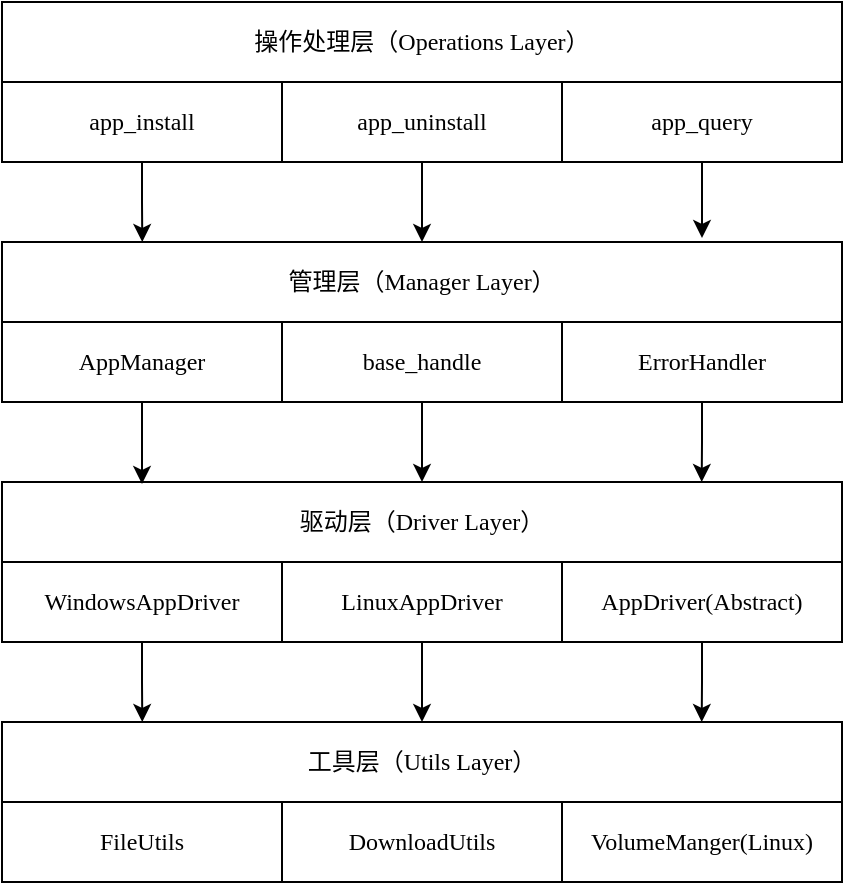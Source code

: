 <mxfile version="26.2.12" pages="4">
  <diagram name="应用管理架构" id="xp7nAYu0gN9C_gB3B9_X">
    <mxGraphModel dx="706" dy="451" grid="1" gridSize="10" guides="1" tooltips="1" connect="1" arrows="1" fold="1" page="1" pageScale="1" pageWidth="827" pageHeight="1169" math="0" shadow="0">
      <root>
        <mxCell id="0" />
        <mxCell id="1" parent="0" />
        <mxCell id="y2FFKVEh2QQAg2XDI28p-1" value="操作处理层（Operations Layer）" style="rounded=0;whiteSpace=wrap;html=1;hachureGap=4;fontFamily=Maple Mono NF;" vertex="1" parent="1">
          <mxGeometry x="80" y="80" width="420" height="40" as="geometry" />
        </mxCell>
        <mxCell id="y2FFKVEh2QQAg2XDI28p-2" value="app_install" style="rounded=0;whiteSpace=wrap;html=1;hachureGap=4;fontFamily=Maple Mono NF;fontSize=12;" vertex="1" parent="1">
          <mxGeometry x="80" y="120" width="140" height="40" as="geometry" />
        </mxCell>
        <mxCell id="y2FFKVEh2QQAg2XDI28p-18" style="edgeStyle=orthogonalEdgeStyle;rounded=0;hachureGap=4;orthogonalLoop=1;jettySize=auto;html=1;entryX=0.5;entryY=0;entryDx=0;entryDy=0;fontFamily=Maple Mono NF;" edge="1" parent="1" source="y2FFKVEh2QQAg2XDI28p-3" target="y2FFKVEh2QQAg2XDI28p-5">
          <mxGeometry relative="1" as="geometry" />
        </mxCell>
        <mxCell id="y2FFKVEh2QQAg2XDI28p-3" value="app_uninstall" style="rounded=0;whiteSpace=wrap;html=1;hachureGap=4;fontFamily=Maple Mono NF;fontSize=12;" vertex="1" parent="1">
          <mxGeometry x="220" y="120" width="140" height="40" as="geometry" />
        </mxCell>
        <mxCell id="y2FFKVEh2QQAg2XDI28p-4" value="app_query" style="rounded=0;whiteSpace=wrap;html=1;hachureGap=4;fontFamily=Maple Mono NF;fontSize=12;" vertex="1" parent="1">
          <mxGeometry x="360" y="120" width="140" height="40" as="geometry" />
        </mxCell>
        <mxCell id="y2FFKVEh2QQAg2XDI28p-5" value="管理层（Manager Layer）" style="rounded=0;whiteSpace=wrap;html=1;hachureGap=4;fontFamily=Maple Mono NF;" vertex="1" parent="1">
          <mxGeometry x="80" y="200" width="420" height="40" as="geometry" />
        </mxCell>
        <mxCell id="y2FFKVEh2QQAg2XDI28p-6" value="AppManager" style="rounded=0;whiteSpace=wrap;html=1;hachureGap=4;fontFamily=Maple Mono NF;fontSize=12;" vertex="1" parent="1">
          <mxGeometry x="80" y="240" width="140" height="40" as="geometry" />
        </mxCell>
        <mxCell id="y2FFKVEh2QQAg2XDI28p-21" style="edgeStyle=orthogonalEdgeStyle;rounded=0;hachureGap=4;orthogonalLoop=1;jettySize=auto;html=1;entryX=0.5;entryY=0;entryDx=0;entryDy=0;fontFamily=Maple Mono NF;" edge="1" parent="1" source="y2FFKVEh2QQAg2XDI28p-7" target="y2FFKVEh2QQAg2XDI28p-9">
          <mxGeometry relative="1" as="geometry" />
        </mxCell>
        <mxCell id="y2FFKVEh2QQAg2XDI28p-7" value="base_handle" style="rounded=0;whiteSpace=wrap;html=1;hachureGap=4;fontFamily=Maple Mono NF;fontSize=12;" vertex="1" parent="1">
          <mxGeometry x="220" y="240" width="140" height="40" as="geometry" />
        </mxCell>
        <mxCell id="y2FFKVEh2QQAg2XDI28p-8" value="ErrorHandler" style="rounded=0;whiteSpace=wrap;html=1;hachureGap=4;fontFamily=Maple Mono NF;fontSize=12;" vertex="1" parent="1">
          <mxGeometry x="360" y="240" width="140" height="40" as="geometry" />
        </mxCell>
        <mxCell id="y2FFKVEh2QQAg2XDI28p-9" value="驱动层（Driver Layer）" style="rounded=0;whiteSpace=wrap;html=1;hachureGap=4;fontFamily=Maple Mono NF;" vertex="1" parent="1">
          <mxGeometry x="80" y="320" width="420" height="40" as="geometry" />
        </mxCell>
        <mxCell id="y2FFKVEh2QQAg2XDI28p-10" value="WindowsAppDriver" style="rounded=0;whiteSpace=wrap;html=1;hachureGap=4;fontFamily=Maple Mono NF;fontSize=12;" vertex="1" parent="1">
          <mxGeometry x="80" y="360" width="140" height="40" as="geometry" />
        </mxCell>
        <mxCell id="y2FFKVEh2QQAg2XDI28p-24" style="edgeStyle=orthogonalEdgeStyle;rounded=0;hachureGap=4;orthogonalLoop=1;jettySize=auto;html=1;entryX=0.5;entryY=0;entryDx=0;entryDy=0;fontFamily=Maple Mono NF;" edge="1" parent="1" source="y2FFKVEh2QQAg2XDI28p-11" target="y2FFKVEh2QQAg2XDI28p-13">
          <mxGeometry relative="1" as="geometry" />
        </mxCell>
        <mxCell id="y2FFKVEh2QQAg2XDI28p-11" value="LinuxAppDriver" style="rounded=0;whiteSpace=wrap;html=1;hachureGap=4;fontFamily=Maple Mono NF;fontSize=12;" vertex="1" parent="1">
          <mxGeometry x="220" y="360" width="140" height="40" as="geometry" />
        </mxCell>
        <mxCell id="y2FFKVEh2QQAg2XDI28p-12" value="AppDriver(Abstract)" style="rounded=0;whiteSpace=wrap;html=1;hachureGap=4;fontFamily=Maple Mono NF;fontSize=12;" vertex="1" parent="1">
          <mxGeometry x="360" y="360" width="140" height="40" as="geometry" />
        </mxCell>
        <mxCell id="y2FFKVEh2QQAg2XDI28p-13" value="工具层（Utils Layer）" style="rounded=0;whiteSpace=wrap;html=1;hachureGap=4;fontFamily=Maple Mono NF;" vertex="1" parent="1">
          <mxGeometry x="80" y="440" width="420" height="40" as="geometry" />
        </mxCell>
        <mxCell id="y2FFKVEh2QQAg2XDI28p-14" value="FileUtils" style="rounded=0;whiteSpace=wrap;html=1;hachureGap=4;fontFamily=Maple Mono NF;fontSize=12;" vertex="1" parent="1">
          <mxGeometry x="80" y="480" width="140" height="40" as="geometry" />
        </mxCell>
        <mxCell id="y2FFKVEh2QQAg2XDI28p-15" value="DownloadUtils" style="rounded=0;whiteSpace=wrap;html=1;hachureGap=4;fontFamily=Maple Mono NF;fontSize=12;" vertex="1" parent="1">
          <mxGeometry x="220" y="480" width="140" height="40" as="geometry" />
        </mxCell>
        <mxCell id="y2FFKVEh2QQAg2XDI28p-16" value="VolumeManger(Linux)" style="rounded=0;whiteSpace=wrap;html=1;hachureGap=4;fontFamily=Maple Mono NF;fontSize=12;" vertex="1" parent="1">
          <mxGeometry x="360" y="480" width="140" height="40" as="geometry" />
        </mxCell>
        <mxCell id="y2FFKVEh2QQAg2XDI28p-17" style="edgeStyle=orthogonalEdgeStyle;rounded=0;hachureGap=4;orthogonalLoop=1;jettySize=auto;html=1;entryX=0.167;entryY=0;entryDx=0;entryDy=0;entryPerimeter=0;fontFamily=Maple Mono NF;" edge="1" parent="1" source="y2FFKVEh2QQAg2XDI28p-2" target="y2FFKVEh2QQAg2XDI28p-5">
          <mxGeometry relative="1" as="geometry" />
        </mxCell>
        <mxCell id="y2FFKVEh2QQAg2XDI28p-19" style="edgeStyle=orthogonalEdgeStyle;rounded=0;hachureGap=4;orthogonalLoop=1;jettySize=auto;html=1;fontFamily=Maple Mono NF;" edge="1" parent="1" source="y2FFKVEh2QQAg2XDI28p-4">
          <mxGeometry relative="1" as="geometry">
            <mxPoint x="430" y="198" as="targetPoint" />
          </mxGeometry>
        </mxCell>
        <mxCell id="y2FFKVEh2QQAg2XDI28p-20" style="edgeStyle=orthogonalEdgeStyle;rounded=0;hachureGap=4;orthogonalLoop=1;jettySize=auto;html=1;fontFamily=Maple Mono NF;" edge="1" parent="1" source="y2FFKVEh2QQAg2XDI28p-6">
          <mxGeometry relative="1" as="geometry">
            <mxPoint x="150" y="321" as="targetPoint" />
          </mxGeometry>
        </mxCell>
        <mxCell id="y2FFKVEh2QQAg2XDI28p-22" style="edgeStyle=orthogonalEdgeStyle;rounded=0;hachureGap=4;orthogonalLoop=1;jettySize=auto;html=1;entryX=0.833;entryY=0;entryDx=0;entryDy=0;entryPerimeter=0;fontFamily=Maple Mono NF;" edge="1" parent="1" source="y2FFKVEh2QQAg2XDI28p-8" target="y2FFKVEh2QQAg2XDI28p-9">
          <mxGeometry relative="1" as="geometry" />
        </mxCell>
        <mxCell id="y2FFKVEh2QQAg2XDI28p-23" style="edgeStyle=orthogonalEdgeStyle;rounded=0;hachureGap=4;orthogonalLoop=1;jettySize=auto;html=1;entryX=0.167;entryY=0;entryDx=0;entryDy=0;entryPerimeter=0;fontFamily=Maple Mono NF;" edge="1" parent="1" source="y2FFKVEh2QQAg2XDI28p-10" target="y2FFKVEh2QQAg2XDI28p-13">
          <mxGeometry relative="1" as="geometry" />
        </mxCell>
        <mxCell id="y2FFKVEh2QQAg2XDI28p-25" style="edgeStyle=orthogonalEdgeStyle;rounded=0;hachureGap=4;orthogonalLoop=1;jettySize=auto;html=1;entryX=0.833;entryY=0;entryDx=0;entryDy=0;entryPerimeter=0;fontFamily=Maple Mono NF;" edge="1" parent="1" source="y2FFKVEh2QQAg2XDI28p-12" target="y2FFKVEh2QQAg2XDI28p-13">
          <mxGeometry relative="1" as="geometry" />
        </mxCell>
      </root>
    </mxGraphModel>
  </diagram>
  <diagram name="应用管理架构详细" id="3dsDOWbQ8F4OqnkygKAp">
    <mxGraphModel dx="706" dy="451" grid="1" gridSize="10" guides="1" tooltips="1" connect="1" arrows="1" fold="1" page="1" pageScale="1" pageWidth="827" pageHeight="1169" math="0" shadow="0">
      <root>
        <mxCell id="Dw6n-JA-SmB9W-c3Jcq3-0" />
        <mxCell id="Dw6n-JA-SmB9W-c3Jcq3-1" parent="Dw6n-JA-SmB9W-c3Jcq3-0" />
        <mxCell id="yfdzMgXX1jfNYUqCiJxd-4" style="edgeStyle=orthogonalEdgeStyle;rounded=0;orthogonalLoop=1;jettySize=auto;html=1;fontFamily=Maple Mono NF;" edge="1" parent="Dw6n-JA-SmB9W-c3Jcq3-1" source="Dw6n-JA-SmB9W-c3Jcq3-2" target="yqtZxMUpMlfcbRjiKDG6-0">
          <mxGeometry relative="1" as="geometry" />
        </mxCell>
        <mxCell id="Dw6n-JA-SmB9W-c3Jcq3-2" value="WebSocket Client" style="rounded=0;whiteSpace=wrap;html=1;hachureGap=4;fontFamily=Maple Mono NF;" vertex="1" parent="Dw6n-JA-SmB9W-c3Jcq3-1">
          <mxGeometry x="80" y="80" width="80" height="80" as="geometry" />
        </mxCell>
        <mxCell id="yfdzMgXX1jfNYUqCiJxd-5" style="edgeStyle=orthogonalEdgeStyle;rounded=0;orthogonalLoop=1;jettySize=auto;html=1;entryX=0.5;entryY=0;entryDx=0;entryDy=0;fontFamily=Maple Mono NF;" edge="1" parent="Dw6n-JA-SmB9W-c3Jcq3-1" source="yqtZxMUpMlfcbRjiKDG6-0" target="yqtZxMUpMlfcbRjiKDG6-1">
          <mxGeometry relative="1" as="geometry" />
        </mxCell>
        <mxCell id="yqtZxMUpMlfcbRjiKDG6-0" value="Agent&lt;br&gt;Manager" style="rounded=0;whiteSpace=wrap;html=1;hachureGap=4;fontFamily=Maple Mono NF;" vertex="1" parent="Dw6n-JA-SmB9W-c3Jcq3-1">
          <mxGeometry x="240" y="80" width="80" height="80" as="geometry" />
        </mxCell>
        <mxCell id="yfdzMgXX1jfNYUqCiJxd-6" style="edgeStyle=orthogonalEdgeStyle;rounded=0;orthogonalLoop=1;jettySize=auto;html=1;entryX=0.5;entryY=0;entryDx=0;entryDy=0;fontFamily=Maple Mono NF;" edge="1" parent="Dw6n-JA-SmB9W-c3Jcq3-1" source="yqtZxMUpMlfcbRjiKDG6-1" target="hrm3_6YKBRxS-cNyLI_7-0">
          <mxGeometry relative="1" as="geometry" />
        </mxCell>
        <mxCell id="yqtZxMUpMlfcbRjiKDG6-1" value="App&lt;br&gt;Manager" style="rounded=0;whiteSpace=wrap;html=1;hachureGap=4;fontFamily=Maple Mono NF;" vertex="1" parent="Dw6n-JA-SmB9W-c3Jcq3-1">
          <mxGeometry x="240" y="200" width="80" height="80" as="geometry" />
        </mxCell>
        <mxCell id="a0R2GxuvqBf43XW_1lpw-0" style="edgeStyle=orthogonalEdgeStyle;rounded=0;orthogonalLoop=1;jettySize=auto;html=1;fontFamily=Maple Mono NF;" edge="1" parent="Dw6n-JA-SmB9W-c3Jcq3-1" source="hrm3_6YKBRxS-cNyLI_7-0" target="yfdzMgXX1jfNYUqCiJxd-18">
          <mxGeometry relative="1" as="geometry" />
        </mxCell>
        <mxCell id="a0R2GxuvqBf43XW_1lpw-2" style="edgeStyle=orthogonalEdgeStyle;rounded=0;orthogonalLoop=1;jettySize=auto;html=1;entryX=0;entryY=0.5;entryDx=0;entryDy=0;fontFamily=Maple Mono NF;" edge="1" parent="Dw6n-JA-SmB9W-c3Jcq3-1" source="hrm3_6YKBRxS-cNyLI_7-0" target="yfdzMgXX1jfNYUqCiJxd-3">
          <mxGeometry relative="1" as="geometry" />
        </mxCell>
        <mxCell id="hrm3_6YKBRxS-cNyLI_7-0" value="App&lt;br&gt;Driver" style="rounded=0;whiteSpace=wrap;html=1;hachureGap=4;fontFamily=Maple Mono NF;" vertex="1" parent="Dw6n-JA-SmB9W-c3Jcq3-1">
          <mxGeometry x="240" y="320" width="80" height="80" as="geometry" />
        </mxCell>
        <mxCell id="yfdzMgXX1jfNYUqCiJxd-7" style="edgeStyle=orthogonalEdgeStyle;rounded=0;orthogonalLoop=1;jettySize=auto;html=1;entryX=0;entryY=0.5;entryDx=0;entryDy=0;fontFamily=Maple Mono NF;" edge="1" parent="Dw6n-JA-SmB9W-c3Jcq3-1" source="hrm3_6YKBRxS-cNyLI_7-1" target="hrm3_6YKBRxS-cNyLI_7-0">
          <mxGeometry relative="1" as="geometry" />
        </mxCell>
        <mxCell id="hrm3_6YKBRxS-cNyLI_7-1" value="Linux&lt;br&gt;AppDriver" style="rounded=0;whiteSpace=wrap;html=1;hachureGap=4;fontFamily=Maple Mono NF;" vertex="1" parent="Dw6n-JA-SmB9W-c3Jcq3-1">
          <mxGeometry x="80" y="240" width="80" height="80" as="geometry" />
        </mxCell>
        <mxCell id="yfdzMgXX1jfNYUqCiJxd-8" style="edgeStyle=orthogonalEdgeStyle;rounded=0;orthogonalLoop=1;jettySize=auto;html=1;fontFamily=Maple Mono NF;" edge="1" parent="Dw6n-JA-SmB9W-c3Jcq3-1" source="hrm3_6YKBRxS-cNyLI_7-2" target="hrm3_6YKBRxS-cNyLI_7-0">
          <mxGeometry relative="1" as="geometry" />
        </mxCell>
        <mxCell id="hrm3_6YKBRxS-cNyLI_7-2" value="Windows&lt;br&gt;AppDriver" style="rounded=0;whiteSpace=wrap;html=1;hachureGap=4;fontFamily=Maple Mono NF;" vertex="1" parent="Dw6n-JA-SmB9W-c3Jcq3-1">
          <mxGeometry x="80" y="400" width="80" height="80" as="geometry" />
        </mxCell>
        <mxCell id="hrm3_6YKBRxS-cNyLI_7-4" value="AppInstallRequest&lt;div&gt;&lt;br&gt;&lt;/div&gt;" style="rounded=0;whiteSpace=wrap;html=1;hachureGap=4;fontFamily=Maple Mono NF;verticalAlign=top;" vertex="1" parent="Dw6n-JA-SmB9W-c3Jcq3-1">
          <mxGeometry x="400" y="170" width="140" height="30" as="geometry" />
        </mxCell>
        <mxCell id="hrm3_6YKBRxS-cNyLI_7-5" value="AppUninstallRequest&lt;div&gt;&lt;br&gt;&lt;/div&gt;" style="rounded=0;whiteSpace=wrap;html=1;hachureGap=4;fontFamily=Maple Mono NF;verticalAlign=top;" vertex="1" parent="Dw6n-JA-SmB9W-c3Jcq3-1">
          <mxGeometry x="400" y="200" width="140" height="30" as="geometry" />
        </mxCell>
        <mxCell id="yfdzMgXX1jfNYUqCiJxd-0" value="AppStatus" style="rounded=0;whiteSpace=wrap;html=1;hachureGap=4;fontFamily=Maple Mono NF;verticalAlign=top;" vertex="1" parent="Dw6n-JA-SmB9W-c3Jcq3-1">
          <mxGeometry x="400" y="260" width="140" height="30" as="geometry" />
        </mxCell>
        <mxCell id="yfdzMgXX1jfNYUqCiJxd-1" value="AppQueryRequest&lt;div&gt;&lt;br&gt;&lt;/div&gt;" style="rounded=0;whiteSpace=wrap;html=1;hachureGap=4;fontFamily=Maple Mono NF;verticalAlign=top;" vertex="1" parent="Dw6n-JA-SmB9W-c3Jcq3-1">
          <mxGeometry x="400" y="230" width="140" height="30" as="geometry" />
        </mxCell>
        <mxCell id="yfdzMgXX1jfNYUqCiJxd-2" value="AppInfo" style="rounded=0;whiteSpace=wrap;html=1;hachureGap=4;fontFamily=Maple Mono NF;verticalAlign=top;" vertex="1" parent="Dw6n-JA-SmB9W-c3Jcq3-1">
          <mxGeometry x="400" y="290" width="140" height="30" as="geometry" />
        </mxCell>
        <mxCell id="yfdzMgXX1jfNYUqCiJxd-3" value="&lt;div&gt;数据模型&lt;/div&gt;" style="rounded=0;whiteSpace=wrap;html=1;hachureGap=4;fontFamily=Maple Mono NF;verticalAlign=top;" vertex="1" parent="Dw6n-JA-SmB9W-c3Jcq3-1">
          <mxGeometry x="400" y="140" width="140" height="30" as="geometry" />
        </mxCell>
        <mxCell id="yfdzMgXX1jfNYUqCiJxd-13" value="&lt;div&gt;DownloadUtils&lt;/div&gt;" style="rounded=0;whiteSpace=wrap;html=1;hachureGap=4;fontFamily=Maple Mono NF;verticalAlign=top;" vertex="1" parent="Dw6n-JA-SmB9W-c3Jcq3-1">
          <mxGeometry x="400" y="430" width="140" height="30" as="geometry" />
        </mxCell>
        <mxCell id="yfdzMgXX1jfNYUqCiJxd-14" value="&lt;div&gt;FileUtils&lt;/div&gt;" style="rounded=0;whiteSpace=wrap;html=1;hachureGap=4;fontFamily=Maple Mono NF;verticalAlign=top;" vertex="1" parent="Dw6n-JA-SmB9W-c3Jcq3-1">
          <mxGeometry x="400" y="460" width="140" height="30" as="geometry" />
        </mxCell>
        <mxCell id="a0R2GxuvqBf43XW_1lpw-5" style="edgeStyle=orthogonalEdgeStyle;rounded=0;orthogonalLoop=1;jettySize=auto;html=1;fontFamily=Maple Mono NF;" edge="1" parent="Dw6n-JA-SmB9W-c3Jcq3-1" source="yfdzMgXX1jfNYUqCiJxd-16" target="a0R2GxuvqBf43XW_1lpw-3">
          <mxGeometry relative="1" as="geometry" />
        </mxCell>
        <mxCell id="yfdzMgXX1jfNYUqCiJxd-16" value="&lt;div&gt;VolumeManger&lt;/div&gt;" style="rounded=0;whiteSpace=wrap;html=1;hachureGap=4;fontFamily=Maple Mono NF;verticalAlign=top;" vertex="1" parent="Dw6n-JA-SmB9W-c3Jcq3-1">
          <mxGeometry x="400" y="490" width="140" height="30" as="geometry" />
        </mxCell>
        <mxCell id="yfdzMgXX1jfNYUqCiJxd-18" value="组件" style="rounded=0;whiteSpace=wrap;html=1;hachureGap=4;fontFamily=Maple Mono NF;verticalAlign=top;" vertex="1" parent="Dw6n-JA-SmB9W-c3Jcq3-1">
          <mxGeometry x="400" y="400" width="140" height="30" as="geometry" />
        </mxCell>
        <mxCell id="a0R2GxuvqBf43XW_1lpw-6" style="edgeStyle=orthogonalEdgeStyle;rounded=0;orthogonalLoop=1;jettySize=auto;html=1;fontFamily=Maple Mono NF;" edge="1" parent="Dw6n-JA-SmB9W-c3Jcq3-1" source="a0R2GxuvqBf43XW_1lpw-3" target="a0R2GxuvqBf43XW_1lpw-4">
          <mxGeometry relative="1" as="geometry" />
        </mxCell>
        <mxCell id="a0R2GxuvqBf43XW_1lpw-3" value="&lt;div&gt;VolumeDrvier&lt;/div&gt;" style="rounded=0;whiteSpace=wrap;html=1;hachureGap=4;fontFamily=Maple Mono NF;verticalAlign=top;" vertex="1" parent="Dw6n-JA-SmB9W-c3Jcq3-1">
          <mxGeometry x="570" y="490" width="140" height="30" as="geometry" />
        </mxCell>
        <mxCell id="a0R2GxuvqBf43XW_1lpw-4" value="&lt;div&gt;LVMVolumeDrvier&lt;/div&gt;" style="rounded=0;whiteSpace=wrap;html=1;hachureGap=4;fontFamily=Maple Mono NF;verticalAlign=top;" vertex="1" parent="Dw6n-JA-SmB9W-c3Jcq3-1">
          <mxGeometry x="740" y="490" width="140" height="30" as="geometry" />
        </mxCell>
        <mxCell id="a0R2GxuvqBf43XW_1lpw-8" value="WebSocket客户端" style="text;strokeColor=none;align=center;fillColor=none;html=1;verticalAlign=middle;whiteSpace=wrap;rounded=0;fontFamily=Maple Mono NF;" vertex="1" parent="Dw6n-JA-SmB9W-c3Jcq3-1">
          <mxGeometry x="60" y="50" width="120" height="30" as="geometry" />
        </mxCell>
        <mxCell id="Y9igeErPg-ZZf1_OGYMn-0" value="核心管理器" style="text;strokeColor=none;align=center;fillColor=none;html=1;verticalAlign=middle;whiteSpace=wrap;rounded=0;fontFamily=Maple Mono NF;" vertex="1" parent="Dw6n-JA-SmB9W-c3Jcq3-1">
          <mxGeometry x="220" y="50" width="120" height="30" as="geometry" />
        </mxCell>
        <mxCell id="Y9igeErPg-ZZf1_OGYMn-1" value="驱动" style="text;strokeColor=none;align=center;fillColor=none;html=1;verticalAlign=middle;whiteSpace=wrap;rounded=0;fontFamily=Maple Mono NF;" vertex="1" parent="Dw6n-JA-SmB9W-c3Jcq3-1">
          <mxGeometry x="220" y="400" width="120" height="30" as="geometry" />
        </mxCell>
        <mxCell id="Y9igeErPg-ZZf1_OGYMn-2" value="Linux驱动" style="text;strokeColor=none;align=center;fillColor=none;html=1;verticalAlign=middle;whiteSpace=wrap;rounded=0;fontFamily=Maple Mono NF;" vertex="1" parent="Dw6n-JA-SmB9W-c3Jcq3-1">
          <mxGeometry x="60" y="210" width="120" height="30" as="geometry" />
        </mxCell>
        <mxCell id="Y9igeErPg-ZZf1_OGYMn-3" value="Windows驱动" style="text;strokeColor=none;align=center;fillColor=none;html=1;verticalAlign=middle;whiteSpace=wrap;rounded=0;fontFamily=Maple Mono NF;" vertex="1" parent="Dw6n-JA-SmB9W-c3Jcq3-1">
          <mxGeometry x="60" y="370" width="120" height="30" as="geometry" />
        </mxCell>
        <mxCell id="Y9igeErPg-ZZf1_OGYMn-4" value="Volume驱动" style="text;strokeColor=none;align=center;fillColor=none;html=1;verticalAlign=middle;whiteSpace=wrap;rounded=0;fontFamily=Maple Mono NF;" vertex="1" parent="Dw6n-JA-SmB9W-c3Jcq3-1">
          <mxGeometry x="580" y="460" width="120" height="30" as="geometry" />
        </mxCell>
        <mxCell id="Y9igeErPg-ZZf1_OGYMn-5" value="LVM驱动" style="text;strokeColor=none;align=center;fillColor=none;html=1;verticalAlign=middle;whiteSpace=wrap;rounded=0;fontFamily=Maple Mono NF;" vertex="1" parent="Dw6n-JA-SmB9W-c3Jcq3-1">
          <mxGeometry x="750" y="460" width="120" height="30" as="geometry" />
        </mxCell>
      </root>
    </mxGraphModel>
  </diagram>
  <diagram name="应用安装流程图" id="ytVdSLYLGQABuCcvOuDY">
    <mxGraphModel dx="706" dy="451" grid="1" gridSize="10" guides="1" tooltips="1" connect="1" arrows="1" fold="1" page="1" pageScale="1" pageWidth="827" pageHeight="1169" math="0" shadow="0">
      <root>
        <mxCell id="v9pKxvC1FubNR82RC-i7-0" />
        <mxCell id="v9pKxvC1FubNR82RC-i7-1" parent="v9pKxvC1FubNR82RC-i7-0" />
        <mxCell id="O1ZlsdVBt1JrNouo5L_t-18" style="edgeStyle=orthogonalEdgeStyle;rounded=0;orthogonalLoop=1;jettySize=auto;html=1;entryX=0.5;entryY=0;entryDx=0;entryDy=0;" edge="1" parent="v9pKxvC1FubNR82RC-i7-1" source="v9pKxvC1FubNR82RC-i7-3" target="O1ZlsdVBt1JrNouo5L_t-1">
          <mxGeometry relative="1" as="geometry" />
        </mxCell>
        <mxCell id="v9pKxvC1FubNR82RC-i7-3" value="接收WebSocket消息" style="rounded=1;whiteSpace=wrap;html=1;hachureGap=4;fontFamily=Maple Mono NF;" vertex="1" parent="v9pKxvC1FubNR82RC-i7-1">
          <mxGeometry x="200" y="80" width="160" height="40" as="geometry" />
        </mxCell>
        <mxCell id="O1ZlsdVBt1JrNouo5L_t-3" style="edgeStyle=orthogonalEdgeStyle;rounded=0;orthogonalLoop=1;jettySize=auto;html=1;entryX=0.5;entryY=0;entryDx=0;entryDy=0;" edge="1" parent="v9pKxvC1FubNR82RC-i7-1" source="O1ZlsdVBt1JrNouo5L_t-1" target="O1ZlsdVBt1JrNouo5L_t-2">
          <mxGeometry relative="1" as="geometry" />
        </mxCell>
        <mxCell id="O1ZlsdVBt1JrNouo5L_t-19" style="edgeStyle=orthogonalEdgeStyle;rounded=0;orthogonalLoop=1;jettySize=auto;html=1;" edge="1" parent="v9pKxvC1FubNR82RC-i7-1" source="O1ZlsdVBt1JrNouo5L_t-1">
          <mxGeometry relative="1" as="geometry">
            <mxPoint x="400" y="200" as="targetPoint" />
          </mxGeometry>
        </mxCell>
        <mxCell id="O1ZlsdVBt1JrNouo5L_t-1" value="&lt;span style=&quot;font-family: &amp;quot;Maple Mono NF&amp;quot;;&quot;&gt;数据模型验证&lt;/span&gt;" style="rhombus;whiteSpace=wrap;html=1;" vertex="1" parent="v9pKxvC1FubNR82RC-i7-1">
          <mxGeometry x="240" y="160" width="80" height="80" as="geometry" />
        </mxCell>
        <mxCell id="O1ZlsdVBt1JrNouo5L_t-4" style="edgeStyle=orthogonalEdgeStyle;rounded=0;orthogonalLoop=1;jettySize=auto;html=1;" edge="1" parent="v9pKxvC1FubNR82RC-i7-1" source="O1ZlsdVBt1JrNouo5L_t-2">
          <mxGeometry relative="1" as="geometry">
            <mxPoint x="280.0" y="360" as="targetPoint" />
          </mxGeometry>
        </mxCell>
        <mxCell id="O1ZlsdVBt1JrNouo5L_t-2" value="提取安装任务列表" style="rounded=0;whiteSpace=wrap;html=1;hachureGap=4;fontFamily=Maple Mono NF;" vertex="1" parent="v9pKxvC1FubNR82RC-i7-1">
          <mxGeometry x="200" y="280" width="160" height="40" as="geometry" />
        </mxCell>
        <mxCell id="O1ZlsdVBt1JrNouo5L_t-24" style="edgeStyle=orthogonalEdgeStyle;rounded=0;orthogonalLoop=1;jettySize=auto;html=1;entryX=0.5;entryY=0;entryDx=0;entryDy=0;" edge="1" parent="v9pKxvC1FubNR82RC-i7-1" source="O1ZlsdVBt1JrNouo5L_t-5" target="O1ZlsdVBt1JrNouo5L_t-7">
          <mxGeometry relative="1" as="geometry" />
        </mxCell>
        <mxCell id="O1ZlsdVBt1JrNouo5L_t-25" style="edgeStyle=orthogonalEdgeStyle;rounded=0;orthogonalLoop=1;jettySize=auto;html=1;" edge="1" parent="v9pKxvC1FubNR82RC-i7-1" source="O1ZlsdVBt1JrNouo5L_t-5" target="O1ZlsdVBt1JrNouo5L_t-23">
          <mxGeometry relative="1" as="geometry" />
        </mxCell>
        <mxCell id="O1ZlsdVBt1JrNouo5L_t-5" value="&lt;font face=&quot;Maple Mono NF&quot;&gt;Linux平台？&lt;/font&gt;" style="rhombus;whiteSpace=wrap;html=1;" vertex="1" parent="v9pKxvC1FubNR82RC-i7-1">
          <mxGeometry x="240" y="360" width="80" height="80" as="geometry" />
        </mxCell>
        <mxCell id="O1ZlsdVBt1JrNouo5L_t-8" style="edgeStyle=orthogonalEdgeStyle;rounded=0;orthogonalLoop=1;jettySize=auto;html=1;entryX=0.5;entryY=0;entryDx=0;entryDy=0;" edge="1" parent="v9pKxvC1FubNR82RC-i7-1" source="O1ZlsdVBt1JrNouo5L_t-7" target="O1ZlsdVBt1JrNouo5L_t-9">
          <mxGeometry relative="1" as="geometry">
            <mxPoint x="180.0" y="560" as="targetPoint" />
          </mxGeometry>
        </mxCell>
        <mxCell id="O1ZlsdVBt1JrNouo5L_t-7" value="验证Windows卷挂载状态" style="rounded=0;whiteSpace=wrap;html=1;hachureGap=4;fontFamily=Maple Mono NF;" vertex="1" parent="v9pKxvC1FubNR82RC-i7-1">
          <mxGeometry x="100" y="480" width="160" height="40" as="geometry" />
        </mxCell>
        <mxCell id="O1ZlsdVBt1JrNouo5L_t-10" style="edgeStyle=orthogonalEdgeStyle;rounded=0;orthogonalLoop=1;jettySize=auto;html=1;" edge="1" parent="v9pKxvC1FubNR82RC-i7-1" source="O1ZlsdVBt1JrNouo5L_t-9">
          <mxGeometry relative="1" as="geometry">
            <mxPoint x="280.0" y="640" as="targetPoint" />
          </mxGeometry>
        </mxCell>
        <mxCell id="O1ZlsdVBt1JrNouo5L_t-9" value="下载文件" style="rounded=0;whiteSpace=wrap;html=1;hachureGap=4;fontFamily=Maple Mono NF;" vertex="1" parent="v9pKxvC1FubNR82RC-i7-1">
          <mxGeometry x="200" y="560" width="160" height="40" as="geometry" />
        </mxCell>
        <mxCell id="O1ZlsdVBt1JrNouo5L_t-28" style="edgeStyle=orthogonalEdgeStyle;rounded=0;orthogonalLoop=1;jettySize=auto;html=1;" edge="1" parent="v9pKxvC1FubNR82RC-i7-1" source="O1ZlsdVBt1JrNouo5L_t-11" target="O1ZlsdVBt1JrNouo5L_t-12">
          <mxGeometry relative="1" as="geometry" />
        </mxCell>
        <mxCell id="O1ZlsdVBt1JrNouo5L_t-11" value="验证文件MD5值" style="rounded=0;whiteSpace=wrap;html=1;hachureGap=4;fontFamily=Maple Mono NF;" vertex="1" parent="v9pKxvC1FubNR82RC-i7-1">
          <mxGeometry x="200" y="640" width="160" height="40" as="geometry" />
        </mxCell>
        <mxCell id="O1ZlsdVBt1JrNouo5L_t-27" style="edgeStyle=orthogonalEdgeStyle;rounded=0;orthogonalLoop=1;jettySize=auto;html=1;entryX=1;entryY=0.5;entryDx=0;entryDy=0;" edge="1" parent="v9pKxvC1FubNR82RC-i7-1" source="O1ZlsdVBt1JrNouo5L_t-12" target="O1ZlsdVBt1JrNouo5L_t-9">
          <mxGeometry relative="1" as="geometry">
            <Array as="points">
              <mxPoint x="440" y="760" />
              <mxPoint x="440" y="580" />
            </Array>
          </mxGeometry>
        </mxCell>
        <mxCell id="O1ZlsdVBt1JrNouo5L_t-29" style="edgeStyle=orthogonalEdgeStyle;rounded=0;orthogonalLoop=1;jettySize=auto;html=1;" edge="1" parent="v9pKxvC1FubNR82RC-i7-1" source="O1ZlsdVBt1JrNouo5L_t-12" target="O1ZlsdVBt1JrNouo5L_t-17">
          <mxGeometry relative="1" as="geometry" />
        </mxCell>
        <mxCell id="O1ZlsdVBt1JrNouo5L_t-12" value="&lt;font face=&quot;Maple Mono NF&quot;&gt;成功？&lt;/font&gt;" style="rhombus;whiteSpace=wrap;html=1;" vertex="1" parent="v9pKxvC1FubNR82RC-i7-1">
          <mxGeometry x="240" y="720" width="80" height="80" as="geometry" />
        </mxCell>
        <mxCell id="O1ZlsdVBt1JrNouo5L_t-32" style="edgeStyle=orthogonalEdgeStyle;rounded=0;orthogonalLoop=1;jettySize=auto;html=1;" edge="1" parent="v9pKxvC1FubNR82RC-i7-1" source="O1ZlsdVBt1JrNouo5L_t-13" target="O1ZlsdVBt1JrNouo5L_t-14">
          <mxGeometry relative="1" as="geometry" />
        </mxCell>
        <mxCell id="O1ZlsdVBt1JrNouo5L_t-13" value="确认安装路径" style="rounded=0;whiteSpace=wrap;html=1;hachureGap=4;fontFamily=Maple Mono NF;" vertex="1" parent="v9pKxvC1FubNR82RC-i7-1">
          <mxGeometry x="200" y="920" width="160" height="40" as="geometry" />
        </mxCell>
        <mxCell id="O1ZlsdVBt1JrNouo5L_t-35" style="edgeStyle=orthogonalEdgeStyle;rounded=0;orthogonalLoop=1;jettySize=auto;html=1;" edge="1" parent="v9pKxvC1FubNR82RC-i7-1" source="O1ZlsdVBt1JrNouo5L_t-14" target="O1ZlsdVBt1JrNouo5L_t-15">
          <mxGeometry relative="1" as="geometry" />
        </mxCell>
        <mxCell id="O1ZlsdVBt1JrNouo5L_t-36" style="edgeStyle=orthogonalEdgeStyle;rounded=0;orthogonalLoop=1;jettySize=auto;html=1;" edge="1" parent="v9pKxvC1FubNR82RC-i7-1" source="O1ZlsdVBt1JrNouo5L_t-14" target="O1ZlsdVBt1JrNouo5L_t-16">
          <mxGeometry relative="1" as="geometry" />
        </mxCell>
        <mxCell id="O1ZlsdVBt1JrNouo5L_t-14" value="&lt;font face=&quot;Maple Mono NF&quot;&gt;增量更新？&lt;/font&gt;" style="rhombus;whiteSpace=wrap;html=1;" vertex="1" parent="v9pKxvC1FubNR82RC-i7-1">
          <mxGeometry x="240" y="1000" width="80" height="80" as="geometry" />
        </mxCell>
        <mxCell id="O1ZlsdVBt1JrNouo5L_t-38" style="edgeStyle=orthogonalEdgeStyle;rounded=0;orthogonalLoop=1;jettySize=auto;html=1;" edge="1" parent="v9pKxvC1FubNR82RC-i7-1" source="O1ZlsdVBt1JrNouo5L_t-15" target="O1ZlsdVBt1JrNouo5L_t-37">
          <mxGeometry relative="1" as="geometry" />
        </mxCell>
        <mxCell id="O1ZlsdVBt1JrNouo5L_t-15" value="删除旧文件" style="rounded=0;whiteSpace=wrap;html=1;hachureGap=4;fontFamily=Maple Mono NF;" vertex="1" parent="v9pKxvC1FubNR82RC-i7-1">
          <mxGeometry x="100" y="1120" width="160" height="40" as="geometry" />
        </mxCell>
        <mxCell id="O1ZlsdVBt1JrNouo5L_t-39" style="edgeStyle=orthogonalEdgeStyle;rounded=0;orthogonalLoop=1;jettySize=auto;html=1;entryX=0.5;entryY=0;entryDx=0;entryDy=0;" edge="1" parent="v9pKxvC1FubNR82RC-i7-1" source="O1ZlsdVBt1JrNouo5L_t-16" target="O1ZlsdVBt1JrNouo5L_t-37">
          <mxGeometry relative="1" as="geometry" />
        </mxCell>
        <mxCell id="O1ZlsdVBt1JrNouo5L_t-16" value="直接安装" style="rounded=0;whiteSpace=wrap;html=1;hachureGap=4;fontFamily=Maple Mono NF;" vertex="1" parent="v9pKxvC1FubNR82RC-i7-1">
          <mxGeometry x="300" y="1120" width="160" height="40" as="geometry" />
        </mxCell>
        <mxCell id="O1ZlsdVBt1JrNouo5L_t-31" style="edgeStyle=orthogonalEdgeStyle;rounded=0;orthogonalLoop=1;jettySize=auto;html=1;entryX=0.5;entryY=0;entryDx=0;entryDy=0;" edge="1" parent="v9pKxvC1FubNR82RC-i7-1" source="O1ZlsdVBt1JrNouo5L_t-17" target="O1ZlsdVBt1JrNouo5L_t-13">
          <mxGeometry relative="1" as="geometry" />
        </mxCell>
        <mxCell id="O1ZlsdVBt1JrNouo5L_t-17" value="解压安装包" style="rounded=0;whiteSpace=wrap;html=1;hachureGap=4;fontFamily=Maple Mono NF;" vertex="1" parent="v9pKxvC1FubNR82RC-i7-1">
          <mxGeometry x="200" y="840" width="160" height="40" as="geometry" />
        </mxCell>
        <mxCell id="O1ZlsdVBt1JrNouo5L_t-22" value="返回错误响应" style="rounded=1;whiteSpace=wrap;html=1;hachureGap=4;fontFamily=Maple Mono NF;" vertex="1" parent="v9pKxvC1FubNR82RC-i7-1">
          <mxGeometry x="400" y="180" width="120" height="40" as="geometry" />
        </mxCell>
        <mxCell id="O1ZlsdVBt1JrNouo5L_t-26" style="edgeStyle=orthogonalEdgeStyle;rounded=0;orthogonalLoop=1;jettySize=auto;html=1;entryX=0.5;entryY=0;entryDx=0;entryDy=0;" edge="1" parent="v9pKxvC1FubNR82RC-i7-1" source="O1ZlsdVBt1JrNouo5L_t-23" target="O1ZlsdVBt1JrNouo5L_t-9">
          <mxGeometry relative="1" as="geometry" />
        </mxCell>
        <mxCell id="O1ZlsdVBt1JrNouo5L_t-23" value="使用默认路径" style="rounded=0;whiteSpace=wrap;html=1;hachureGap=4;fontFamily=Maple Mono NF;" vertex="1" parent="v9pKxvC1FubNR82RC-i7-1">
          <mxGeometry x="300" y="480" width="160" height="40" as="geometry" />
        </mxCell>
        <mxCell id="O1ZlsdVBt1JrNouo5L_t-30" value="重试下载" style="rounded=0;whiteSpace=wrap;html=1;hachureGap=4;fontFamily=Maple Mono NF;" vertex="1" parent="v9pKxvC1FubNR82RC-i7-1">
          <mxGeometry x="380" y="640" width="120" height="40" as="geometry" />
        </mxCell>
        <mxCell id="O1ZlsdVBt1JrNouo5L_t-41" style="edgeStyle=orthogonalEdgeStyle;rounded=0;orthogonalLoop=1;jettySize=auto;html=1;entryX=0.5;entryY=0;entryDx=0;entryDy=0;" edge="1" parent="v9pKxvC1FubNR82RC-i7-1" source="O1ZlsdVBt1JrNouo5L_t-37" target="O1ZlsdVBt1JrNouo5L_t-40">
          <mxGeometry relative="1" as="geometry" />
        </mxCell>
        <mxCell id="O1ZlsdVBt1JrNouo5L_t-37" value="移动文件到目标位置" style="rounded=0;whiteSpace=wrap;html=1;hachureGap=4;fontFamily=Maple Mono NF;" vertex="1" parent="v9pKxvC1FubNR82RC-i7-1">
          <mxGeometry x="200" y="1200" width="160" height="40" as="geometry" />
        </mxCell>
        <mxCell id="O1ZlsdVBt1JrNouo5L_t-44" style="edgeStyle=orthogonalEdgeStyle;rounded=0;orthogonalLoop=1;jettySize=auto;html=1;entryX=0.5;entryY=0;entryDx=0;entryDy=0;" edge="1" parent="v9pKxvC1FubNR82RC-i7-1" source="O1ZlsdVBt1JrNouo5L_t-40" target="O1ZlsdVBt1JrNouo5L_t-42">
          <mxGeometry relative="1" as="geometry" />
        </mxCell>
        <mxCell id="O1ZlsdVBt1JrNouo5L_t-40" value="更新游戏信息" style="rounded=0;whiteSpace=wrap;html=1;hachureGap=4;fontFamily=Maple Mono NF;" vertex="1" parent="v9pKxvC1FubNR82RC-i7-1">
          <mxGeometry x="200" y="1280" width="160" height="40" as="geometry" />
        </mxCell>
        <mxCell id="O1ZlsdVBt1JrNouo5L_t-45" style="edgeStyle=orthogonalEdgeStyle;rounded=0;orthogonalLoop=1;jettySize=auto;html=1;entryX=0.5;entryY=0;entryDx=0;entryDy=0;" edge="1" parent="v9pKxvC1FubNR82RC-i7-1" source="O1ZlsdVBt1JrNouo5L_t-42" target="O1ZlsdVBt1JrNouo5L_t-43">
          <mxGeometry relative="1" as="geometry" />
        </mxCell>
        <mxCell id="O1ZlsdVBt1JrNouo5L_t-42" value="清理临时文件" style="rounded=0;whiteSpace=wrap;html=1;hachureGap=4;fontFamily=Maple Mono NF;" vertex="1" parent="v9pKxvC1FubNR82RC-i7-1">
          <mxGeometry x="200" y="1360" width="160" height="40" as="geometry" />
        </mxCell>
        <mxCell id="O1ZlsdVBt1JrNouo5L_t-48" style="edgeStyle=orthogonalEdgeStyle;rounded=0;orthogonalLoop=1;jettySize=auto;html=1;" edge="1" parent="v9pKxvC1FubNR82RC-i7-1" source="O1ZlsdVBt1JrNouo5L_t-43" target="O1ZlsdVBt1JrNouo5L_t-47">
          <mxGeometry relative="1" as="geometry" />
        </mxCell>
        <mxCell id="O1ZlsdVBt1JrNouo5L_t-43" value="更新安装状态" style="rounded=0;whiteSpace=wrap;html=1;hachureGap=4;fontFamily=Maple Mono NF;" vertex="1" parent="v9pKxvC1FubNR82RC-i7-1">
          <mxGeometry x="200" y="1440" width="160" height="40" as="geometry" />
        </mxCell>
        <mxCell id="O1ZlsdVBt1JrNouo5L_t-47" value="返回成功响应" style="rounded=1;whiteSpace=wrap;html=1;hachureGap=4;fontFamily=Maple Mono NF;" vertex="1" parent="v9pKxvC1FubNR82RC-i7-1">
          <mxGeometry x="200" y="1520" width="160" height="40" as="geometry" />
        </mxCell>
      </root>
    </mxGraphModel>
  </diagram>
  <diagram name="错误处理流程图" id="fUXtXdlOW6SkO9AmsnvL">
    <mxGraphModel dx="589" dy="376" grid="1" gridSize="10" guides="1" tooltips="1" connect="1" arrows="1" fold="1" page="1" pageScale="1" pageWidth="827" pageHeight="1169" math="0" shadow="0">
      <root>
        <mxCell id="EAcIPkukBXN6A2oAz144-0" />
        <mxCell id="EAcIPkukBXN6A2oAz144-1" parent="EAcIPkukBXN6A2oAz144-0" />
        <mxCell id="_QbU0zMpMJnW8JPDmMPz-14" style="edgeStyle=orthogonalEdgeStyle;rounded=0;orthogonalLoop=1;jettySize=auto;html=1;entryX=0.5;entryY=0;entryDx=0;entryDy=0;" edge="1" parent="EAcIPkukBXN6A2oAz144-1" source="EAcIPkukBXN6A2oAz144-3" target="EAcIPkukBXN6A2oAz144-8">
          <mxGeometry relative="1" as="geometry" />
        </mxCell>
        <mxCell id="EAcIPkukBXN6A2oAz144-3" value="操作请求" style="rounded=1;whiteSpace=wrap;html=1;hachureGap=4;fontFamily=Maple Mono NF;" vertex="1" parent="EAcIPkukBXN6A2oAz144-1">
          <mxGeometry x="200" y="80" width="160" height="40" as="geometry" />
        </mxCell>
        <mxCell id="_QbU0zMpMJnW8JPDmMPz-17" style="edgeStyle=orthogonalEdgeStyle;rounded=0;orthogonalLoop=1;jettySize=auto;html=1;" edge="1" parent="EAcIPkukBXN6A2oAz144-1" source="EAcIPkukBXN6A2oAz144-6" target="_QbU0zMpMJnW8JPDmMPz-1">
          <mxGeometry relative="1" as="geometry" />
        </mxCell>
        <mxCell id="_QbU0zMpMJnW8JPDmMPz-18" style="edgeStyle=orthogonalEdgeStyle;rounded=0;orthogonalLoop=1;jettySize=auto;html=1;" edge="1" parent="EAcIPkukBXN6A2oAz144-1" source="EAcIPkukBXN6A2oAz144-6" target="_QbU0zMpMJnW8JPDmMPz-5">
          <mxGeometry relative="1" as="geometry" />
        </mxCell>
        <mxCell id="EAcIPkukBXN6A2oAz144-6" value="&lt;span style=&quot;font-family: &amp;quot;Maple Mono NF&amp;quot;;&quot;&gt;执行成功？&lt;/span&gt;" style="rhombus;whiteSpace=wrap;html=1;" vertex="1" parent="EAcIPkukBXN6A2oAz144-1">
          <mxGeometry x="240" y="320" width="80" height="80" as="geometry" />
        </mxCell>
        <mxCell id="_QbU0zMpMJnW8JPDmMPz-15" style="edgeStyle=orthogonalEdgeStyle;rounded=0;orthogonalLoop=1;jettySize=auto;html=1;entryX=0.5;entryY=0;entryDx=0;entryDy=0;" edge="1" parent="EAcIPkukBXN6A2oAz144-1" source="EAcIPkukBXN6A2oAz144-8" target="_QbU0zMpMJnW8JPDmMPz-0">
          <mxGeometry relative="1" as="geometry" />
        </mxCell>
        <mxCell id="EAcIPkukBXN6A2oAz144-8" value="base_handle包装" style="rounded=0;whiteSpace=wrap;html=1;hachureGap=4;fontFamily=Maple Mono NF;" vertex="1" parent="EAcIPkukBXN6A2oAz144-1">
          <mxGeometry x="200" y="160" width="160" height="40" as="geometry" />
        </mxCell>
        <mxCell id="_QbU0zMpMJnW8JPDmMPz-16" style="edgeStyle=orthogonalEdgeStyle;rounded=0;orthogonalLoop=1;jettySize=auto;html=1;" edge="1" parent="EAcIPkukBXN6A2oAz144-1" source="_QbU0zMpMJnW8JPDmMPz-0" target="EAcIPkukBXN6A2oAz144-6">
          <mxGeometry relative="1" as="geometry" />
        </mxCell>
        <mxCell id="_QbU0zMpMJnW8JPDmMPz-0" value="执行具体操作函数" style="rounded=0;whiteSpace=wrap;html=1;hachureGap=4;fontFamily=Maple Mono NF;" vertex="1" parent="EAcIPkukBXN6A2oAz144-1">
          <mxGeometry x="200" y="240" width="160" height="40" as="geometry" />
        </mxCell>
        <mxCell id="_QbU0zMpMJnW8JPDmMPz-19" style="edgeStyle=orthogonalEdgeStyle;rounded=0;orthogonalLoop=1;jettySize=auto;html=1;entryX=0.5;entryY=0;entryDx=0;entryDy=0;" edge="1" parent="EAcIPkukBXN6A2oAz144-1" source="_QbU0zMpMJnW8JPDmMPz-1" target="_QbU0zMpMJnW8JPDmMPz-3">
          <mxGeometry relative="1" as="geometry" />
        </mxCell>
        <mxCell id="_QbU0zMpMJnW8JPDmMPz-1" value="设置响应状态为成功" style="rounded=0;whiteSpace=wrap;html=1;hachureGap=4;fontFamily=Maple Mono NF;" vertex="1" parent="EAcIPkukBXN6A2oAz144-1">
          <mxGeometry y="440" width="160" height="40" as="geometry" />
        </mxCell>
        <mxCell id="_QbU0zMpMJnW8JPDmMPz-28" style="edgeStyle=orthogonalEdgeStyle;rounded=0;orthogonalLoop=1;jettySize=auto;html=1;entryX=0.5;entryY=0;entryDx=0;entryDy=0;" edge="1" parent="EAcIPkukBXN6A2oAz144-1" source="_QbU0zMpMJnW8JPDmMPz-3" target="_QbU0zMpMJnW8JPDmMPz-12">
          <mxGeometry relative="1" as="geometry">
            <Array as="points">
              <mxPoint x="80" y="820" />
              <mxPoint x="280" y="820" />
            </Array>
          </mxGeometry>
        </mxCell>
        <mxCell id="_QbU0zMpMJnW8JPDmMPz-3" value="记录成功日志" style="rounded=0;whiteSpace=wrap;html=1;hachureGap=4;fontFamily=Maple Mono NF;" vertex="1" parent="EAcIPkukBXN6A2oAz144-1">
          <mxGeometry y="520" width="160" height="40" as="geometry" />
        </mxCell>
        <mxCell id="_QbU0zMpMJnW8JPDmMPz-21" style="edgeStyle=orthogonalEdgeStyle;rounded=0;orthogonalLoop=1;jettySize=auto;html=1;" edge="1" parent="EAcIPkukBXN6A2oAz144-1" source="_QbU0zMpMJnW8JPDmMPz-5" target="_QbU0zMpMJnW8JPDmMPz-6">
          <mxGeometry relative="1" as="geometry">
            <Array as="points">
              <mxPoint x="320" y="460" />
            </Array>
          </mxGeometry>
        </mxCell>
        <mxCell id="_QbU0zMpMJnW8JPDmMPz-22" style="edgeStyle=orthogonalEdgeStyle;rounded=0;orthogonalLoop=1;jettySize=auto;html=1;" edge="1" parent="EAcIPkukBXN6A2oAz144-1" source="_QbU0zMpMJnW8JPDmMPz-5" target="_QbU0zMpMJnW8JPDmMPz-7">
          <mxGeometry relative="1" as="geometry">
            <Array as="points">
              <mxPoint x="560" y="460" />
            </Array>
          </mxGeometry>
        </mxCell>
        <mxCell id="_QbU0zMpMJnW8JPDmMPz-5" value="&lt;span style=&quot;font-family: &amp;quot;Maple Mono NF&amp;quot;;&quot;&gt;异常类型？&lt;/span&gt;" style="rhombus;whiteSpace=wrap;html=1;" vertex="1" parent="EAcIPkukBXN6A2oAz144-1">
          <mxGeometry x="400" y="420" width="80" height="80" as="geometry" />
        </mxCell>
        <mxCell id="_QbU0zMpMJnW8JPDmMPz-23" style="edgeStyle=orthogonalEdgeStyle;rounded=0;orthogonalLoop=1;jettySize=auto;html=1;" edge="1" parent="EAcIPkukBXN6A2oAz144-1" source="_QbU0zMpMJnW8JPDmMPz-6" target="_QbU0zMpMJnW8JPDmMPz-8">
          <mxGeometry relative="1" as="geometry" />
        </mxCell>
        <mxCell id="_QbU0zMpMJnW8JPDmMPz-6" value="AgentException" style="rounded=0;whiteSpace=wrap;html=1;hachureGap=4;fontFamily=Maple Mono NF;" vertex="1" parent="EAcIPkukBXN6A2oAz144-1">
          <mxGeometry x="240" y="520" width="160" height="40" as="geometry" />
        </mxCell>
        <mxCell id="_QbU0zMpMJnW8JPDmMPz-24" style="edgeStyle=orthogonalEdgeStyle;rounded=0;orthogonalLoop=1;jettySize=auto;html=1;entryX=0.5;entryY=0;entryDx=0;entryDy=0;" edge="1" parent="EAcIPkukBXN6A2oAz144-1" source="_QbU0zMpMJnW8JPDmMPz-7" target="_QbU0zMpMJnW8JPDmMPz-9">
          <mxGeometry relative="1" as="geometry" />
        </mxCell>
        <mxCell id="_QbU0zMpMJnW8JPDmMPz-7" value="其他异常" style="rounded=0;whiteSpace=wrap;html=1;hachureGap=4;fontFamily=Maple Mono NF;" vertex="1" parent="EAcIPkukBXN6A2oAz144-1">
          <mxGeometry x="480" y="520" width="160" height="40" as="geometry" />
        </mxCell>
        <mxCell id="_QbU0zMpMJnW8JPDmMPz-26" style="edgeStyle=orthogonalEdgeStyle;rounded=0;orthogonalLoop=1;jettySize=auto;html=1;entryX=0.5;entryY=0;entryDx=0;entryDy=0;" edge="1" parent="EAcIPkukBXN6A2oAz144-1" source="_QbU0zMpMJnW8JPDmMPz-8" target="_QbU0zMpMJnW8JPDmMPz-10">
          <mxGeometry relative="1" as="geometry">
            <Array as="points">
              <mxPoint x="320" y="740" />
              <mxPoint x="440" y="740" />
            </Array>
          </mxGeometry>
        </mxCell>
        <mxCell id="_QbU0zMpMJnW8JPDmMPz-8" value="提取错误码和信息" style="rounded=0;whiteSpace=wrap;html=1;hachureGap=4;fontFamily=Maple Mono NF;" vertex="1" parent="EAcIPkukBXN6A2oAz144-1">
          <mxGeometry x="240" y="600" width="160" height="40" as="geometry" />
        </mxCell>
        <mxCell id="_QbU0zMpMJnW8JPDmMPz-25" style="edgeStyle=orthogonalEdgeStyle;rounded=0;orthogonalLoop=1;jettySize=auto;html=1;entryX=0.5;entryY=0;entryDx=0;entryDy=0;" edge="1" parent="EAcIPkukBXN6A2oAz144-1" source="_QbU0zMpMJnW8JPDmMPz-9" target="_QbU0zMpMJnW8JPDmMPz-11">
          <mxGeometry relative="1" as="geometry" />
        </mxCell>
        <mxCell id="_QbU0zMpMJnW8JPDmMPz-9" value="记录详细错误日志" style="rounded=0;whiteSpace=wrap;html=1;hachureGap=4;fontFamily=Maple Mono NF;" vertex="1" parent="EAcIPkukBXN6A2oAz144-1">
          <mxGeometry x="480" y="600" width="160" height="40" as="geometry" />
        </mxCell>
        <mxCell id="_QbU0zMpMJnW8JPDmMPz-29" style="edgeStyle=orthogonalEdgeStyle;rounded=0;orthogonalLoop=1;jettySize=auto;html=1;entryX=0.5;entryY=0;entryDx=0;entryDy=0;" edge="1" parent="EAcIPkukBXN6A2oAz144-1" source="_QbU0zMpMJnW8JPDmMPz-10" target="_QbU0zMpMJnW8JPDmMPz-12">
          <mxGeometry relative="1" as="geometry" />
        </mxCell>
        <mxCell id="_QbU0zMpMJnW8JPDmMPz-10" value="设置响应失败状态" style="rounded=0;whiteSpace=wrap;html=1;hachureGap=4;fontFamily=Maple Mono NF;" vertex="1" parent="EAcIPkukBXN6A2oAz144-1">
          <mxGeometry x="360" y="760" width="160" height="40" as="geometry" />
        </mxCell>
        <mxCell id="_QbU0zMpMJnW8JPDmMPz-27" style="edgeStyle=orthogonalEdgeStyle;rounded=0;orthogonalLoop=1;jettySize=auto;html=1;entryX=0.5;entryY=0;entryDx=0;entryDy=0;" edge="1" parent="EAcIPkukBXN6A2oAz144-1" source="_QbU0zMpMJnW8JPDmMPz-11" target="_QbU0zMpMJnW8JPDmMPz-10">
          <mxGeometry relative="1" as="geometry" />
        </mxCell>
        <mxCell id="_QbU0zMpMJnW8JPDmMPz-11" value="设置通用错误码" style="rounded=0;whiteSpace=wrap;html=1;hachureGap=4;fontFamily=Maple Mono NF;" vertex="1" parent="EAcIPkukBXN6A2oAz144-1">
          <mxGeometry x="480" y="680" width="160" height="40" as="geometry" />
        </mxCell>
        <mxCell id="_QbU0zMpMJnW8JPDmMPz-30" style="edgeStyle=orthogonalEdgeStyle;rounded=0;orthogonalLoop=1;jettySize=auto;html=1;entryX=0.5;entryY=0;entryDx=0;entryDy=0;" edge="1" parent="EAcIPkukBXN6A2oAz144-1" source="_QbU0zMpMJnW8JPDmMPz-12" target="_QbU0zMpMJnW8JPDmMPz-13">
          <mxGeometry relative="1" as="geometry" />
        </mxCell>
        <mxCell id="_QbU0zMpMJnW8JPDmMPz-12" value="持久化任务状态" style="rounded=0;whiteSpace=wrap;html=1;hachureGap=4;fontFamily=Maple Mono NF;" vertex="1" parent="EAcIPkukBXN6A2oAz144-1">
          <mxGeometry x="200" y="840" width="160" height="40" as="geometry" />
        </mxCell>
        <mxCell id="_QbU0zMpMJnW8JPDmMPz-13" value="发送响应消息" style="rounded=1;whiteSpace=wrap;html=1;hachureGap=4;fontFamily=Maple Mono NF;" vertex="1" parent="EAcIPkukBXN6A2oAz144-1">
          <mxGeometry x="200" y="920" width="160" height="40" as="geometry" />
        </mxCell>
      </root>
    </mxGraphModel>
  </diagram>
</mxfile>
